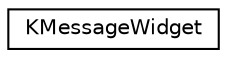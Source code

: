 digraph "Graphical Class Hierarchy"
{
  edge [fontname="Helvetica",fontsize="10",labelfontname="Helvetica",labelfontsize="10"];
  node [fontname="Helvetica",fontsize="10",shape=record];
  rankdir="LR";
  Node0 [label="KMessageWidget",height=0.2,width=0.4,color="black", fillcolor="white", style="filled",URL="$classKMessageWidget.html",tooltip="A widget to provide feedback or propose opportunistic interactions. "];
}
